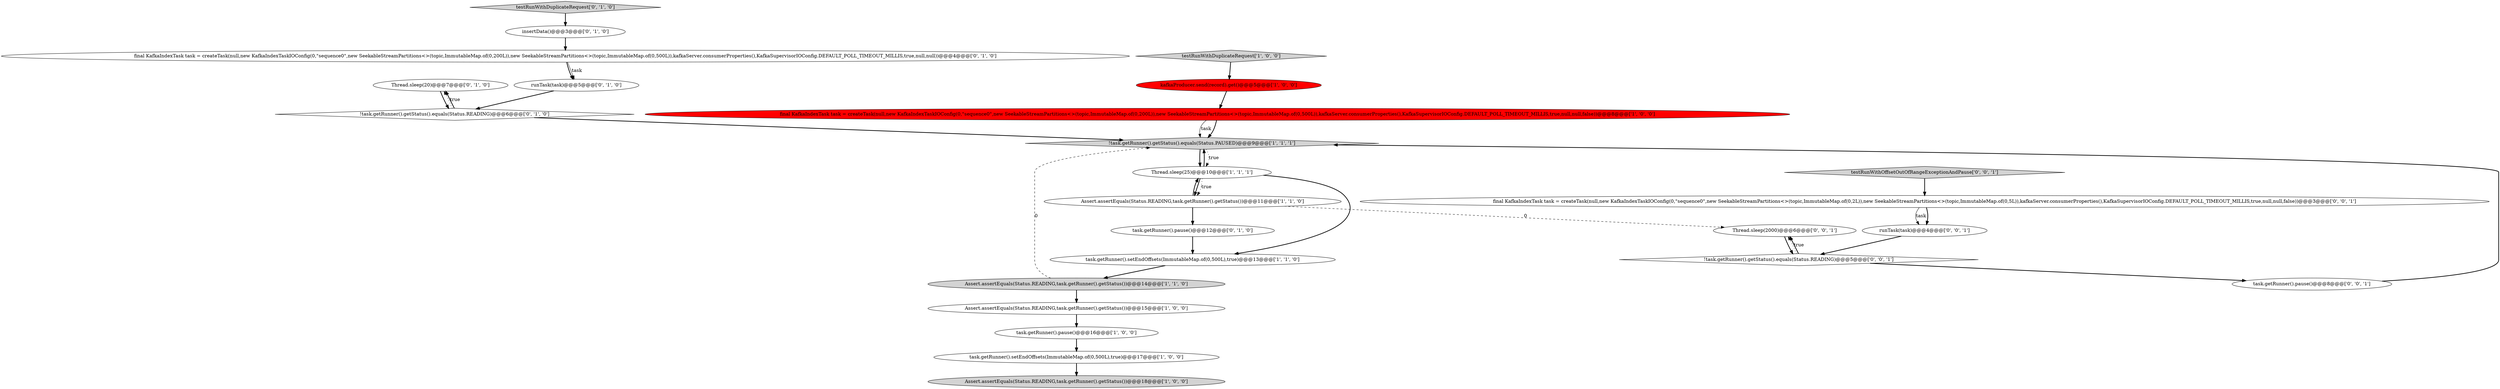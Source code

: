 digraph {
13 [style = filled, label = "Thread.sleep(20)@@@7@@@['0', '1', '0']", fillcolor = white, shape = ellipse image = "AAA0AAABBB2BBB"];
6 [style = filled, label = "Thread.sleep(25)@@@10@@@['1', '1', '1']", fillcolor = white, shape = ellipse image = "AAA0AAABBB1BBB"];
1 [style = filled, label = "Assert.assertEquals(Status.READING,task.getRunner().getStatus())@@@15@@@['1', '0', '0']", fillcolor = white, shape = ellipse image = "AAA0AAABBB1BBB"];
14 [style = filled, label = "!task.getRunner().getStatus().equals(Status.READING)@@@6@@@['0', '1', '0']", fillcolor = white, shape = diamond image = "AAA0AAABBB2BBB"];
17 [style = filled, label = "testRunWithDuplicateRequest['0', '1', '0']", fillcolor = lightgray, shape = diamond image = "AAA0AAABBB2BBB"];
10 [style = filled, label = "!task.getRunner().getStatus().equals(Status.PAUSED)@@@9@@@['1', '1', '1']", fillcolor = lightgray, shape = diamond image = "AAA0AAABBB1BBB"];
11 [style = filled, label = "task.getRunner().setEndOffsets(ImmutableMap.of(0,500L),true)@@@17@@@['1', '0', '0']", fillcolor = white, shape = ellipse image = "AAA0AAABBB1BBB"];
15 [style = filled, label = "runTask(task)@@@5@@@['0', '1', '0']", fillcolor = white, shape = ellipse image = "AAA0AAABBB2BBB"];
3 [style = filled, label = "task.getRunner().setEndOffsets(ImmutableMap.of(0,500L),true)@@@13@@@['1', '1', '0']", fillcolor = white, shape = ellipse image = "AAA0AAABBB1BBB"];
8 [style = filled, label = "task.getRunner().pause()@@@16@@@['1', '0', '0']", fillcolor = white, shape = ellipse image = "AAA0AAABBB1BBB"];
23 [style = filled, label = "task.getRunner().pause()@@@8@@@['0', '0', '1']", fillcolor = white, shape = ellipse image = "AAA0AAABBB3BBB"];
7 [style = filled, label = "kafkaProducer.send(record).get()@@@5@@@['1', '0', '0']", fillcolor = red, shape = ellipse image = "AAA1AAABBB1BBB"];
9 [style = filled, label = "Assert.assertEquals(Status.READING,task.getRunner().getStatus())@@@14@@@['1', '1', '0']", fillcolor = lightgray, shape = ellipse image = "AAA0AAABBB1BBB"];
0 [style = filled, label = "testRunWithDuplicateRequest['1', '0', '0']", fillcolor = lightgray, shape = diamond image = "AAA0AAABBB1BBB"];
19 [style = filled, label = "runTask(task)@@@4@@@['0', '0', '1']", fillcolor = white, shape = ellipse image = "AAA0AAABBB3BBB"];
24 [style = filled, label = "testRunWithOffsetOutOfRangeExceptionAndPause['0', '0', '1']", fillcolor = lightgray, shape = diamond image = "AAA0AAABBB3BBB"];
20 [style = filled, label = "Thread.sleep(2000)@@@6@@@['0', '0', '1']", fillcolor = white, shape = ellipse image = "AAA0AAABBB3BBB"];
4 [style = filled, label = "final KafkaIndexTask task = createTask(null,new KafkaIndexTaskIOConfig(0,\"sequence0\",new SeekableStreamPartitions<>(topic,ImmutableMap.of(0,200L)),new SeekableStreamPartitions<>(topic,ImmutableMap.of(0,500L)),kafkaServer.consumerProperties(),KafkaSupervisorIOConfig.DEFAULT_POLL_TIMEOUT_MILLIS,true,null,null,false))@@@8@@@['1', '0', '0']", fillcolor = red, shape = ellipse image = "AAA1AAABBB1BBB"];
18 [style = filled, label = "insertData()@@@3@@@['0', '1', '0']", fillcolor = white, shape = ellipse image = "AAA0AAABBB2BBB"];
21 [style = filled, label = "final KafkaIndexTask task = createTask(null,new KafkaIndexTaskIOConfig(0,\"sequence0\",new SeekableStreamPartitions<>(topic,ImmutableMap.of(0,2L)),new SeekableStreamPartitions<>(topic,ImmutableMap.of(0,5L)),kafkaServer.consumerProperties(),KafkaSupervisorIOConfig.DEFAULT_POLL_TIMEOUT_MILLIS,true,null,null,false))@@@3@@@['0', '0', '1']", fillcolor = white, shape = ellipse image = "AAA0AAABBB3BBB"];
5 [style = filled, label = "Assert.assertEquals(Status.READING,task.getRunner().getStatus())@@@11@@@['1', '1', '0']", fillcolor = white, shape = ellipse image = "AAA0AAABBB1BBB"];
22 [style = filled, label = "!task.getRunner().getStatus().equals(Status.READING)@@@5@@@['0', '0', '1']", fillcolor = white, shape = diamond image = "AAA0AAABBB3BBB"];
16 [style = filled, label = "task.getRunner().pause()@@@12@@@['0', '1', '0']", fillcolor = white, shape = ellipse image = "AAA0AAABBB2BBB"];
2 [style = filled, label = "Assert.assertEquals(Status.READING,task.getRunner().getStatus())@@@18@@@['1', '0', '0']", fillcolor = lightgray, shape = ellipse image = "AAA0AAABBB1BBB"];
12 [style = filled, label = "final KafkaIndexTask task = createTask(null,new KafkaIndexTaskIOConfig(0,\"sequence0\",new SeekableStreamPartitions<>(topic,ImmutableMap.of(0,200L)),new SeekableStreamPartitions<>(topic,ImmutableMap.of(0,500L)),kafkaServer.consumerProperties(),KafkaSupervisorIOConfig.DEFAULT_POLL_TIMEOUT_MILLIS,true,null,null))@@@4@@@['0', '1', '0']", fillcolor = white, shape = ellipse image = "AAA0AAABBB2BBB"];
4->10 [style = bold, label=""];
6->3 [style = bold, label=""];
16->3 [style = bold, label=""];
10->6 [style = dotted, label="true"];
9->10 [style = dashed, label="0"];
1->8 [style = bold, label=""];
15->14 [style = bold, label=""];
21->19 [style = bold, label=""];
12->15 [style = bold, label=""];
18->12 [style = bold, label=""];
12->15 [style = solid, label="task"];
14->10 [style = bold, label=""];
7->4 [style = bold, label=""];
22->23 [style = bold, label=""];
10->6 [style = bold, label=""];
11->2 [style = bold, label=""];
14->13 [style = dotted, label="true"];
5->20 [style = dashed, label="0"];
20->22 [style = bold, label=""];
0->7 [style = bold, label=""];
5->16 [style = bold, label=""];
3->9 [style = bold, label=""];
6->5 [style = bold, label=""];
22->20 [style = dotted, label="true"];
5->6 [style = bold, label=""];
22->20 [style = bold, label=""];
24->21 [style = bold, label=""];
6->10 [style = bold, label=""];
21->19 [style = solid, label="task"];
23->10 [style = bold, label=""];
4->10 [style = solid, label="task"];
14->13 [style = bold, label=""];
9->1 [style = bold, label=""];
8->11 [style = bold, label=""];
19->22 [style = bold, label=""];
13->14 [style = bold, label=""];
17->18 [style = bold, label=""];
6->5 [style = dotted, label="true"];
}
